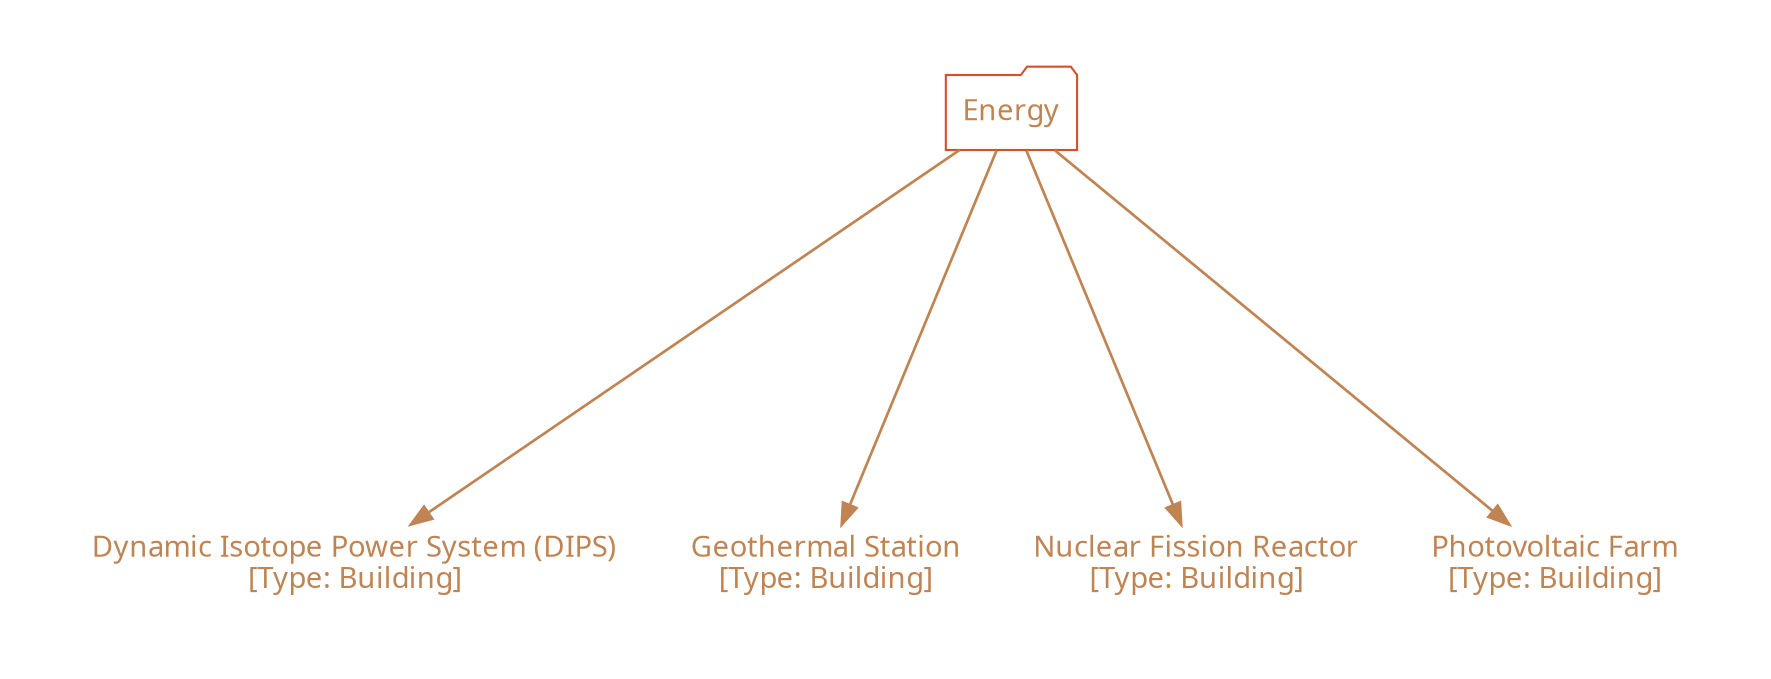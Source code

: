 /*
  This is part of the Avaneya Project Crew Handbook.
  Copyright (C) 2010-2016 Cartesian Theatre <info@cartesiantheatre.com>.
  See the file License for copying conditions.
  
  To manually compile:
      $ sudo aptitude install graphviz
      $ twopi -Tpdf Units_User_Basic_Energy.twopi.gv -o Units_User_Basic_Energy.pdf
*/

digraph Units_User_Basic_Energy
{
    // Graph attributes...
	bgcolor="transparent";
	margin="0";
	ratio="auto";
    ranksep="2.5";
    pad="0.5,0.5";
    compound="true";
    overlap="vpsc";
    root="Energy";

	// Node attributes...
	node[color="#d3502dff"];
	node[fillcolor="gray10"];
    node[fontcolor="#c08453ff"];
    node[fontname="Ubuntu"];
    node[shape="none"]
	
	// Edge attributes...
	edge[color="#c08453ff"];
	edge[penwidth="1.3"];

    // Units...
    "Dynamic Isotope Power System (DIPS)"[label="Dynamic Isotope Power System (DIPS)\n[Type: Building]"];
    "Geothermal Station"[label="Geothermal Station\n[Type: Building]"];
    "Nuclear Fission Reactor"[label="Nuclear Fission Reactor\n[Type: Building]"];
    "Photovoltaic Farm"[label="Photovoltaic Farm\n[Type: Building]"];

    // Categorical relations, but not build dependencies...
    "Energy"[shape="folder"];
        "Energy" -> "Dynamic Isotope Power System (DIPS)";
        "Energy" -> "Geothermal Station";
        "Energy" -> "Nuclear Fission Reactor";
        "Energy" -> "Photovoltaic Farm";
}

